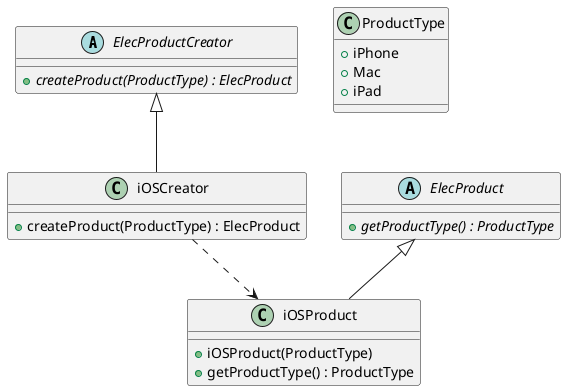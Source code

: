 @startuml
abstract class ElecProductCreator {
    +{abstract} createProduct(ProductType) : ElecProduct
}


abstract class ElecProduct {
    +{abstract} getProductType() : ProductType
}

class iOSCreator {
    +createProduct(ProductType) : ElecProduct
}

class iOSProduct {
    +iOSProduct(ProductType)
    +getProductType() : ProductType
}

class ProductType{
    +iPhone
    +Mac
    +iPad
}

ElecProductCreator <|-- iOSCreator
ElecProduct <|-- iOSProduct
iOSCreator ..> iOSProduct
@enduml